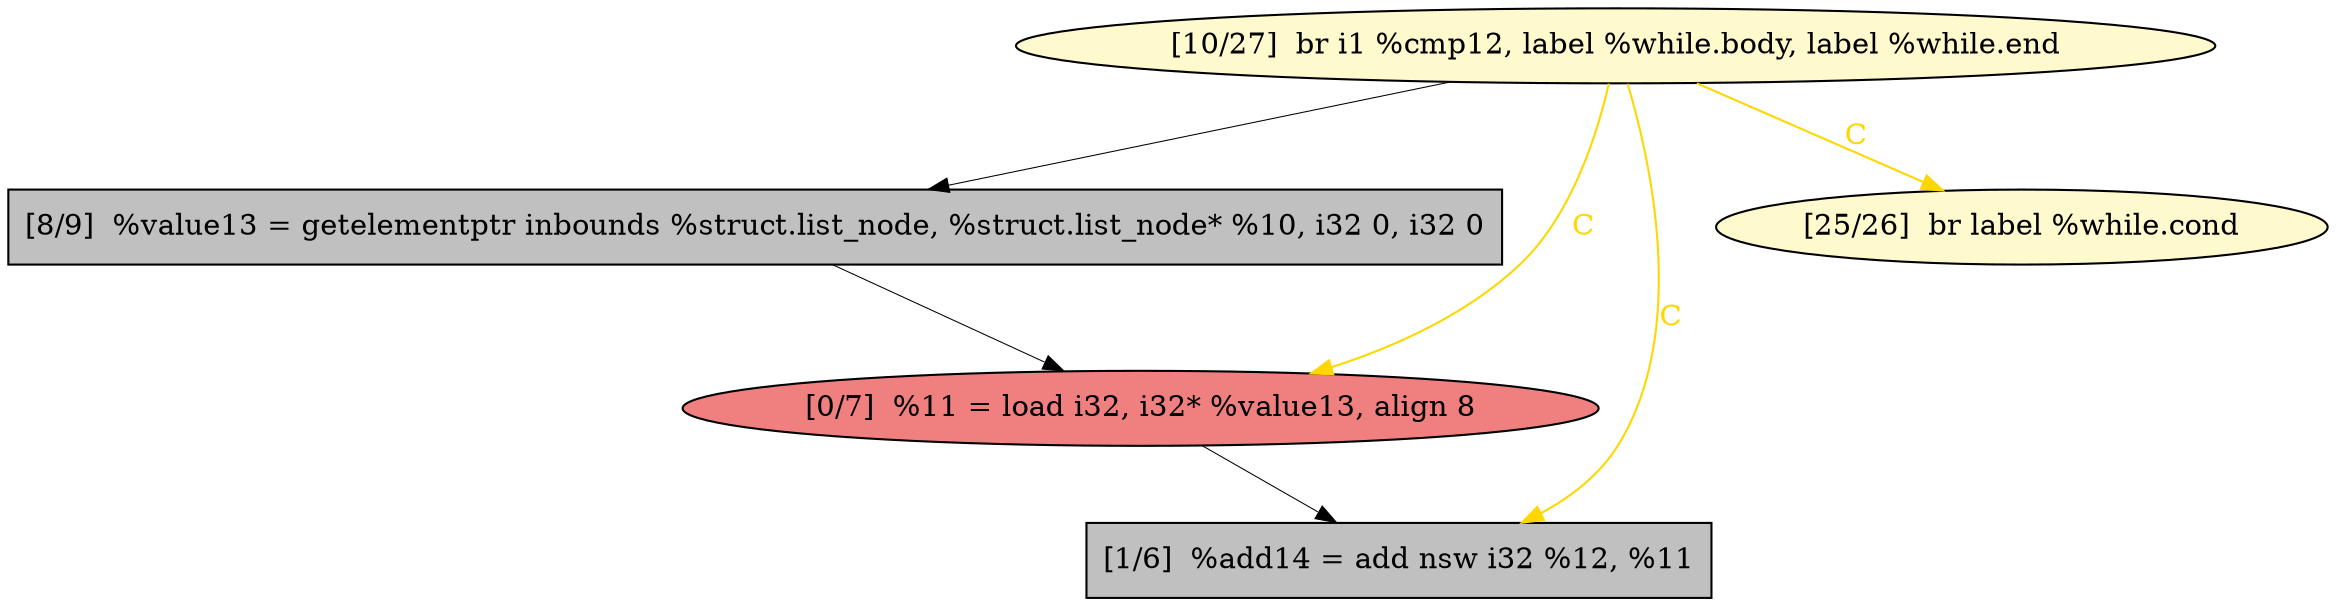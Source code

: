 
digraph G {


node816 [fillcolor=grey,label="[8/9]  %value13 = getelementptr inbounds %struct.list_node, %struct.list_node* %10, i32 0, i32 0",shape=rectangle,style=filled ]
node815 [fillcolor=grey,label="[1/6]  %add14 = add nsw i32 %12, %11",shape=rectangle,style=filled ]
node817 [fillcolor=lightcoral,label="[0/7]  %11 = load i32, i32* %value13, align 8",shape=ellipse,style=filled ]
node813 [fillcolor=lemonchiffon,label="[25/26]  br label %while.cond",shape=ellipse,style=filled ]
node814 [fillcolor=lemonchiffon,label="[10/27]  br i1 %cmp12, label %while.body, label %while.end",shape=ellipse,style=filled ]

node816->node817 [style=solid,color=black,label="",penwidth=0.5,fontcolor=black ]
node814->node816 [style=solid,color=black,label="",penwidth=0.5,fontcolor=black ]
node817->node815 [style=solid,color=black,label="",penwidth=0.5,fontcolor=black ]
node814->node815 [style=solid,color=gold,label="C",penwidth=1.0,fontcolor=gold ]
node814->node817 [style=solid,color=gold,label="C",penwidth=1.0,fontcolor=gold ]
node814->node813 [style=solid,color=gold,label="C",penwidth=1.0,fontcolor=gold ]


}
